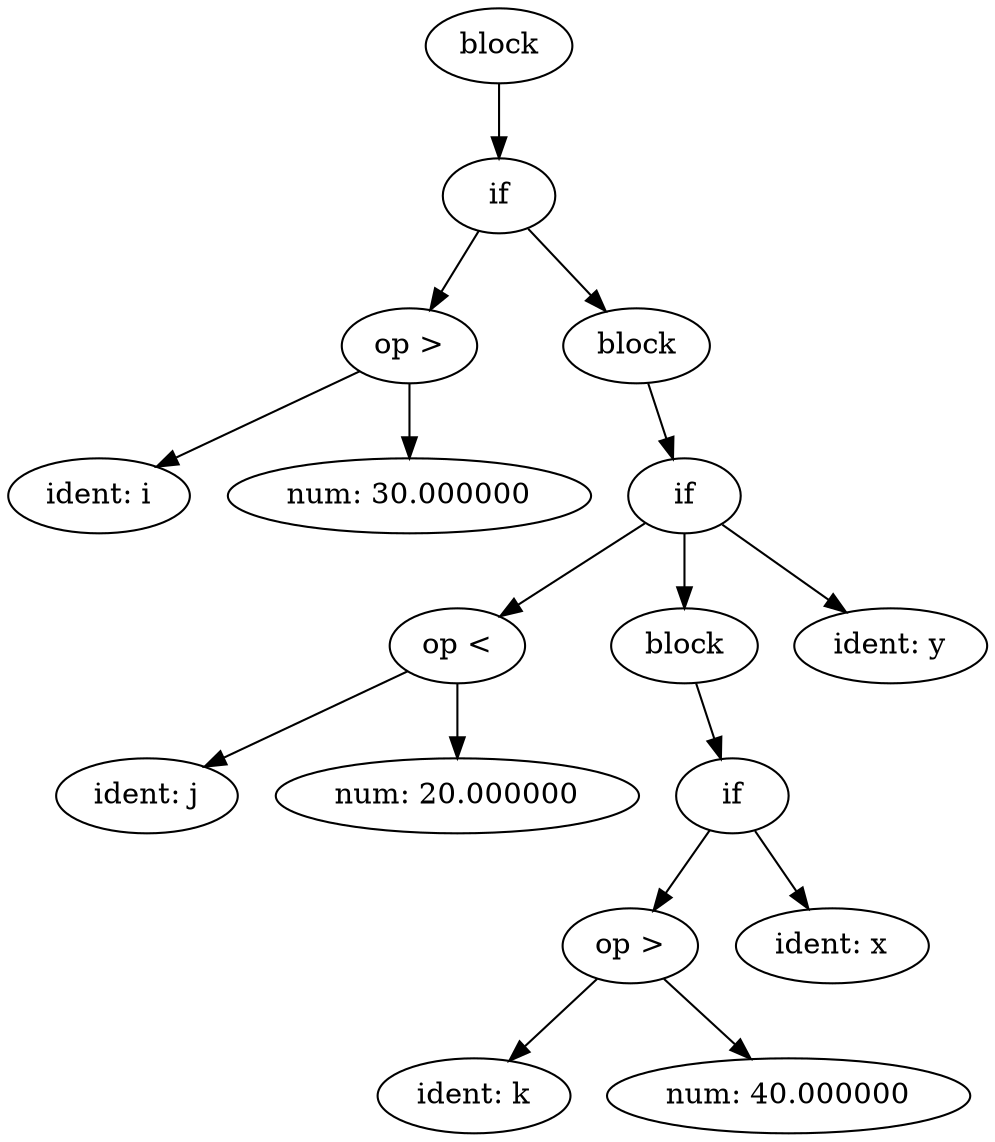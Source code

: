 digraph G {
0[label="block"];
1[label="if"];
2[label="ident: i"];
3[label="op >"];
4[label="num: 30.000000"];
5[label="block"];
6[label="if"];
7[label="ident: j"];
8[label="op <"];
9[label="num: 20.000000"];
10[label="block"];
11[label="if"];
12[label="ident: k"];
13[label="op >"];
14[label="num: 40.000000"];
15[label="ident: x"];
16[label="ident: y"];
0->1 ;
1->3 ;
1->5 ;
3->2 ;
3->4 ;
5->6 ;
6->8 ;
6->10 ;
6->16 ;
8->7 ;
8->9 ;
10->11 ;
11->13 ;
11->15 ;
13->12 ;
13->14 ;
}
